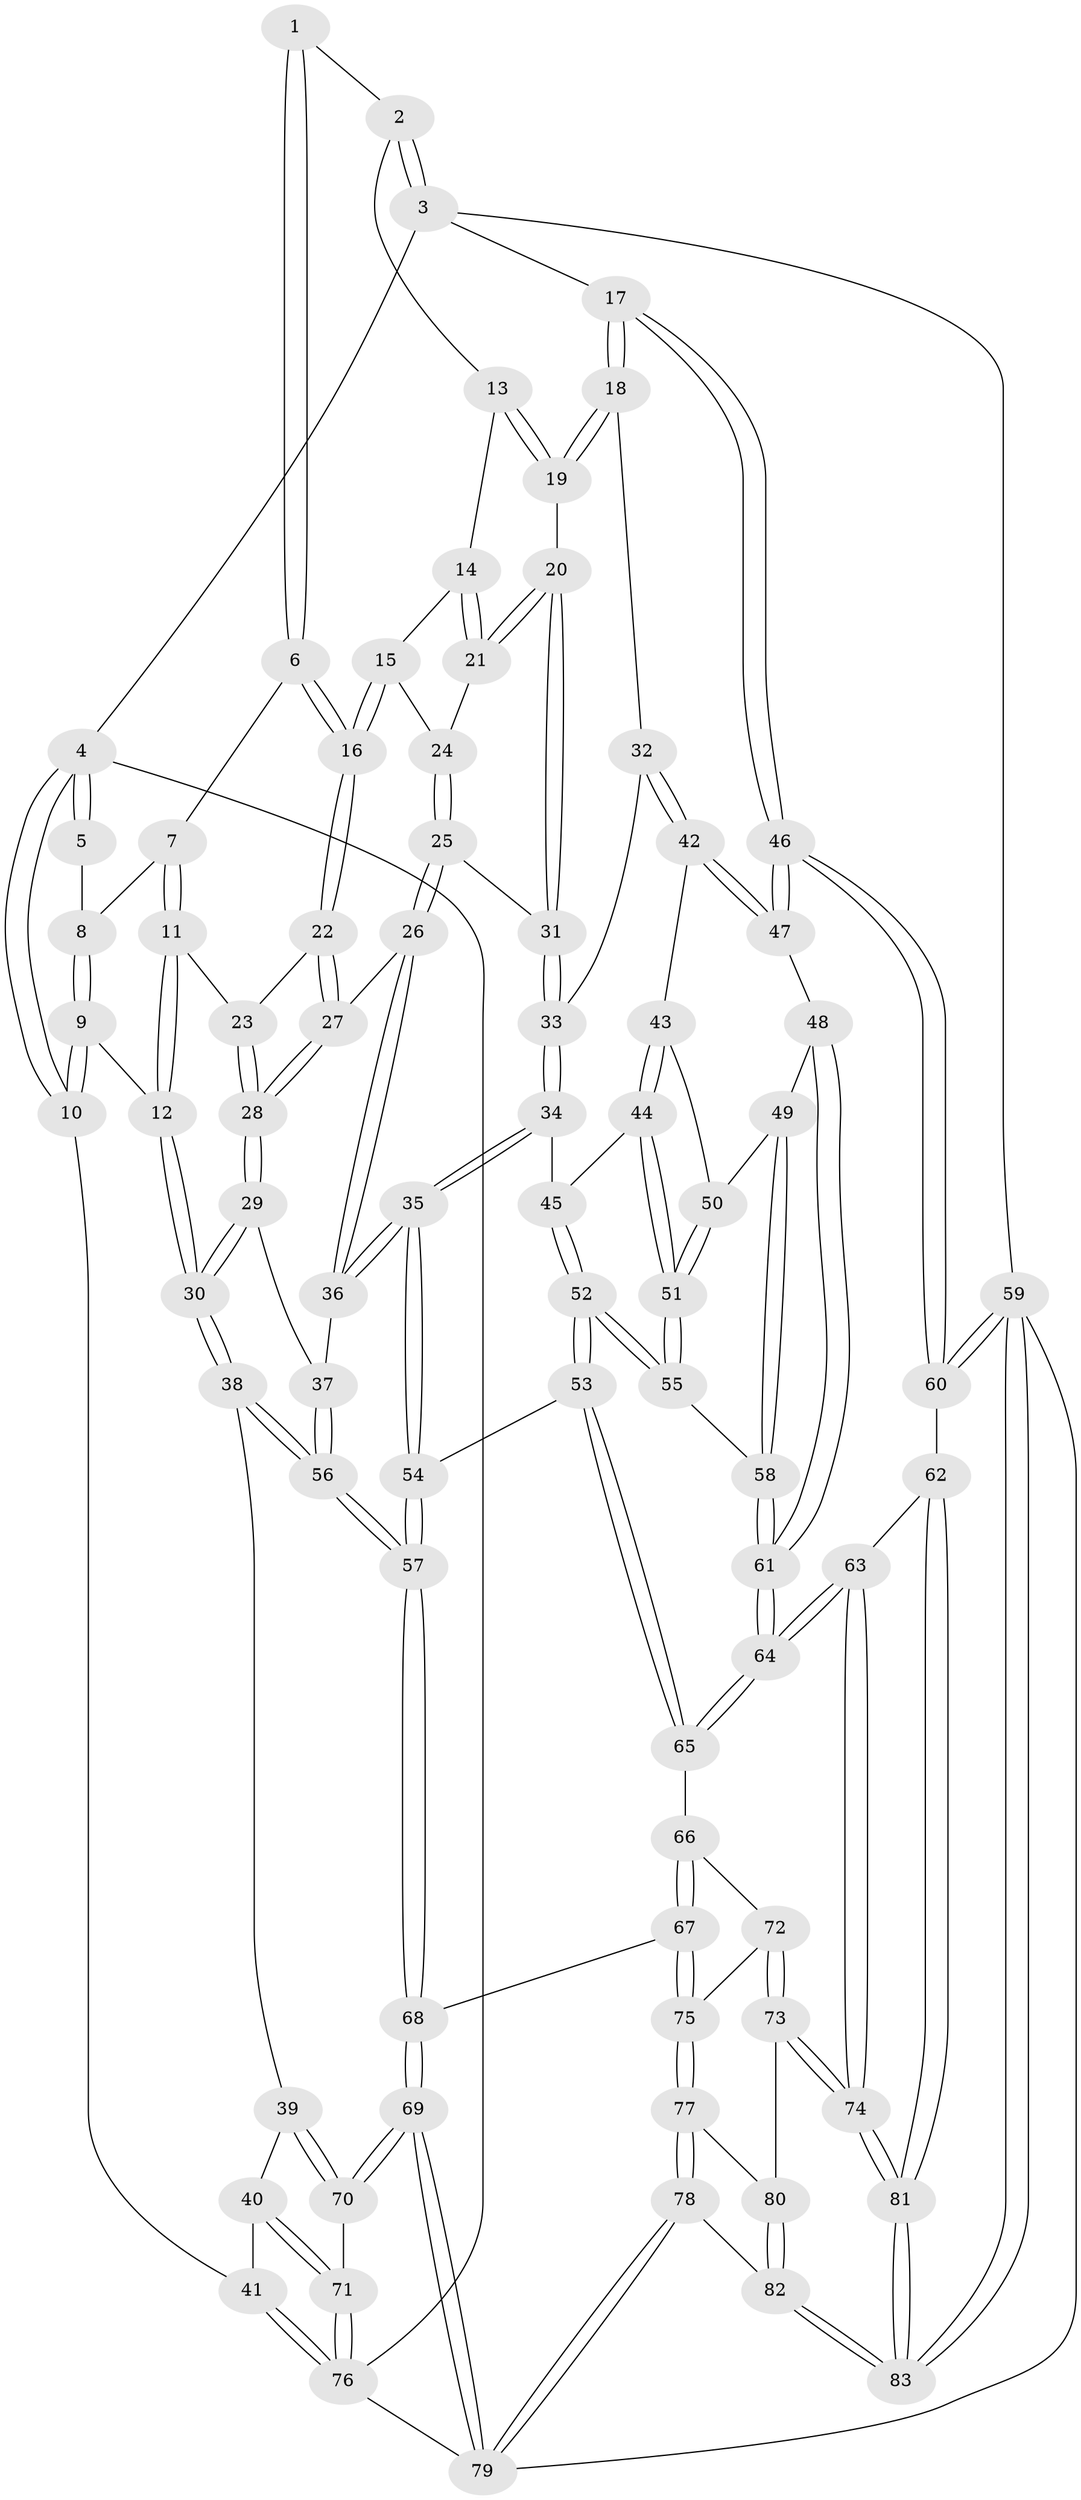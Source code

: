 // coarse degree distribution, {3: 0.06, 4: 0.52, 6: 0.16, 5: 0.24, 7: 0.02}
// Generated by graph-tools (version 1.1) at 2025/24/03/03/25 07:24:38]
// undirected, 83 vertices, 204 edges
graph export_dot {
graph [start="1"]
  node [color=gray90,style=filled];
  1 [pos="+0.4558538181434183+0"];
  2 [pos="+0.7543695498303544+0"];
  3 [pos="+1+0"];
  4 [pos="+0+0"];
  5 [pos="+0+0"];
  6 [pos="+0.39729286510628536+0.08725953070328331"];
  7 [pos="+0.17356681673541144+0.1036732720221857"];
  8 [pos="+0.12464986494265023+0.08587859646973058"];
  9 [pos="+0.0564971386160222+0.2726594177334461"];
  10 [pos="+0+0.24974415582631415"];
  11 [pos="+0.2332457876307075+0.2547757058872802"];
  12 [pos="+0.14497964973130018+0.32827139315548204"];
  13 [pos="+0.7538746283704667+0"];
  14 [pos="+0.6335966158560078+0.19771878912614765"];
  15 [pos="+0.4376206112670662+0.17036297908271247"];
  16 [pos="+0.39691670008694063+0.14975464481739792"];
  17 [pos="+1+0.275671237671341"];
  18 [pos="+0.9094863789330009+0.31417975620735983"];
  19 [pos="+0.8126079580443052+0.1907751149031338"];
  20 [pos="+0.6623501194190017+0.2949192548754817"];
  21 [pos="+0.6437297027735971+0.2697198185871366"];
  22 [pos="+0.39377020405250335+0.15612490033643645"];
  23 [pos="+0.28905080656768456+0.22919312908721062"];
  24 [pos="+0.5454529954502573+0.26861387112895274"];
  25 [pos="+0.5105849094154831+0.3540325859857946"];
  26 [pos="+0.4833618353597697+0.3863102947218605"];
  27 [pos="+0.431318977157174+0.3584857695409706"];
  28 [pos="+0.3487423772308602+0.40319854749138806"];
  29 [pos="+0.31513070173727464+0.432590641494895"];
  30 [pos="+0.19874043381974385+0.5060801914170552"];
  31 [pos="+0.6625069238864915+0.2959653017460792"];
  32 [pos="+0.852634612571812+0.3730937975065359"];
  33 [pos="+0.676452310008951+0.33475987516023953"];
  34 [pos="+0.625753073690204+0.45364159504169277"];
  35 [pos="+0.5833574279005574+0.4680569623047349"];
  36 [pos="+0.5257642753613768+0.4512055239334171"];
  37 [pos="+0.4750643359391629+0.49879948649705924"];
  38 [pos="+0.18522133442164387+0.5857811223047982"];
  39 [pos="+0.1637810519682592+0.5997418855242941"];
  40 [pos="+0+0.6286039269307131"];
  41 [pos="+0+0.6308793661596448"];
  42 [pos="+0.8440758464224046+0.4188718814456633"];
  43 [pos="+0.821602657588335+0.45717443604955843"];
  44 [pos="+0.7131161522720126+0.4923695585664842"];
  45 [pos="+0.6425055353871251+0.46343369020121195"];
  46 [pos="+1+0.5987256793463017"];
  47 [pos="+1+0.5681138640279827"];
  48 [pos="+0.9396715302477565+0.5781051592965321"];
  49 [pos="+0.846363506938814+0.5349170311588215"];
  50 [pos="+0.8294759386294419+0.49570067213238356"];
  51 [pos="+0.73731847564205+0.6053485238971763"];
  52 [pos="+0.6804634844227194+0.6499977989193456"];
  53 [pos="+0.6264811327610907+0.6915406126255925"];
  54 [pos="+0.5788416058484519+0.6615572364118657"];
  55 [pos="+0.7375872942631958+0.6190982352407384"];
  56 [pos="+0.3639010238186113+0.6595149072357673"];
  57 [pos="+0.37534032620261276+0.6708950015980889"];
  58 [pos="+0.8013074466536858+0.6378021624834752"];
  59 [pos="+1+1"];
  60 [pos="+1+0.7535939236019337"];
  61 [pos="+0.8313444309043981+0.6666014711202776"];
  62 [pos="+0.9476307508967718+0.8115403731989305"];
  63 [pos="+0.8666815102921407+0.7764373745992458"];
  64 [pos="+0.865938186155276+0.775240116712803"];
  65 [pos="+0.6270545362313645+0.6936171740533692"];
  66 [pos="+0.6275051667736822+0.7501643305500966"];
  67 [pos="+0.4366595541612989+0.829388747199519"];
  68 [pos="+0.3986120078973484+0.8067862129747466"];
  69 [pos="+0.233822032835062+1"];
  70 [pos="+0.17719547620288492+0.9345474264512476"];
  71 [pos="+0.07637240427162105+0.9086121876572911"];
  72 [pos="+0.6368629908716676+0.7865419140134546"];
  73 [pos="+0.6908751255226865+0.8714130912569643"];
  74 [pos="+0.6950181394662293+0.8737479456098421"];
  75 [pos="+0.4917782915908399+0.8836164910269194"];
  76 [pos="+0+0.945321891263313"];
  77 [pos="+0.4949667985603263+0.8904676025357666"];
  78 [pos="+0.39522325889512244+1"];
  79 [pos="+0.2668188986351836+1"];
  80 [pos="+0.573305680194178+0.924423682272589"];
  81 [pos="+0.7945787568982765+1"];
  82 [pos="+0.5919007022937047+1"];
  83 [pos="+0.7920074670828027+1"];
  1 -- 2;
  1 -- 6;
  1 -- 6;
  2 -- 3;
  2 -- 3;
  2 -- 13;
  3 -- 4;
  3 -- 17;
  3 -- 59;
  4 -- 5;
  4 -- 5;
  4 -- 10;
  4 -- 10;
  4 -- 76;
  5 -- 8;
  6 -- 7;
  6 -- 16;
  6 -- 16;
  7 -- 8;
  7 -- 11;
  7 -- 11;
  8 -- 9;
  8 -- 9;
  9 -- 10;
  9 -- 10;
  9 -- 12;
  10 -- 41;
  11 -- 12;
  11 -- 12;
  11 -- 23;
  12 -- 30;
  12 -- 30;
  13 -- 14;
  13 -- 19;
  13 -- 19;
  14 -- 15;
  14 -- 21;
  14 -- 21;
  15 -- 16;
  15 -- 16;
  15 -- 24;
  16 -- 22;
  16 -- 22;
  17 -- 18;
  17 -- 18;
  17 -- 46;
  17 -- 46;
  18 -- 19;
  18 -- 19;
  18 -- 32;
  19 -- 20;
  20 -- 21;
  20 -- 21;
  20 -- 31;
  20 -- 31;
  21 -- 24;
  22 -- 23;
  22 -- 27;
  22 -- 27;
  23 -- 28;
  23 -- 28;
  24 -- 25;
  24 -- 25;
  25 -- 26;
  25 -- 26;
  25 -- 31;
  26 -- 27;
  26 -- 36;
  26 -- 36;
  27 -- 28;
  27 -- 28;
  28 -- 29;
  28 -- 29;
  29 -- 30;
  29 -- 30;
  29 -- 37;
  30 -- 38;
  30 -- 38;
  31 -- 33;
  31 -- 33;
  32 -- 33;
  32 -- 42;
  32 -- 42;
  33 -- 34;
  33 -- 34;
  34 -- 35;
  34 -- 35;
  34 -- 45;
  35 -- 36;
  35 -- 36;
  35 -- 54;
  35 -- 54;
  36 -- 37;
  37 -- 56;
  37 -- 56;
  38 -- 39;
  38 -- 56;
  38 -- 56;
  39 -- 40;
  39 -- 70;
  39 -- 70;
  40 -- 41;
  40 -- 71;
  40 -- 71;
  41 -- 76;
  41 -- 76;
  42 -- 43;
  42 -- 47;
  42 -- 47;
  43 -- 44;
  43 -- 44;
  43 -- 50;
  44 -- 45;
  44 -- 51;
  44 -- 51;
  45 -- 52;
  45 -- 52;
  46 -- 47;
  46 -- 47;
  46 -- 60;
  46 -- 60;
  47 -- 48;
  48 -- 49;
  48 -- 61;
  48 -- 61;
  49 -- 50;
  49 -- 58;
  49 -- 58;
  50 -- 51;
  50 -- 51;
  51 -- 55;
  51 -- 55;
  52 -- 53;
  52 -- 53;
  52 -- 55;
  52 -- 55;
  53 -- 54;
  53 -- 65;
  53 -- 65;
  54 -- 57;
  54 -- 57;
  55 -- 58;
  56 -- 57;
  56 -- 57;
  57 -- 68;
  57 -- 68;
  58 -- 61;
  58 -- 61;
  59 -- 60;
  59 -- 60;
  59 -- 83;
  59 -- 83;
  59 -- 79;
  60 -- 62;
  61 -- 64;
  61 -- 64;
  62 -- 63;
  62 -- 81;
  62 -- 81;
  63 -- 64;
  63 -- 64;
  63 -- 74;
  63 -- 74;
  64 -- 65;
  64 -- 65;
  65 -- 66;
  66 -- 67;
  66 -- 67;
  66 -- 72;
  67 -- 68;
  67 -- 75;
  67 -- 75;
  68 -- 69;
  68 -- 69;
  69 -- 70;
  69 -- 70;
  69 -- 79;
  69 -- 79;
  70 -- 71;
  71 -- 76;
  71 -- 76;
  72 -- 73;
  72 -- 73;
  72 -- 75;
  73 -- 74;
  73 -- 74;
  73 -- 80;
  74 -- 81;
  74 -- 81;
  75 -- 77;
  75 -- 77;
  76 -- 79;
  77 -- 78;
  77 -- 78;
  77 -- 80;
  78 -- 79;
  78 -- 79;
  78 -- 82;
  80 -- 82;
  80 -- 82;
  81 -- 83;
  81 -- 83;
  82 -- 83;
  82 -- 83;
}
